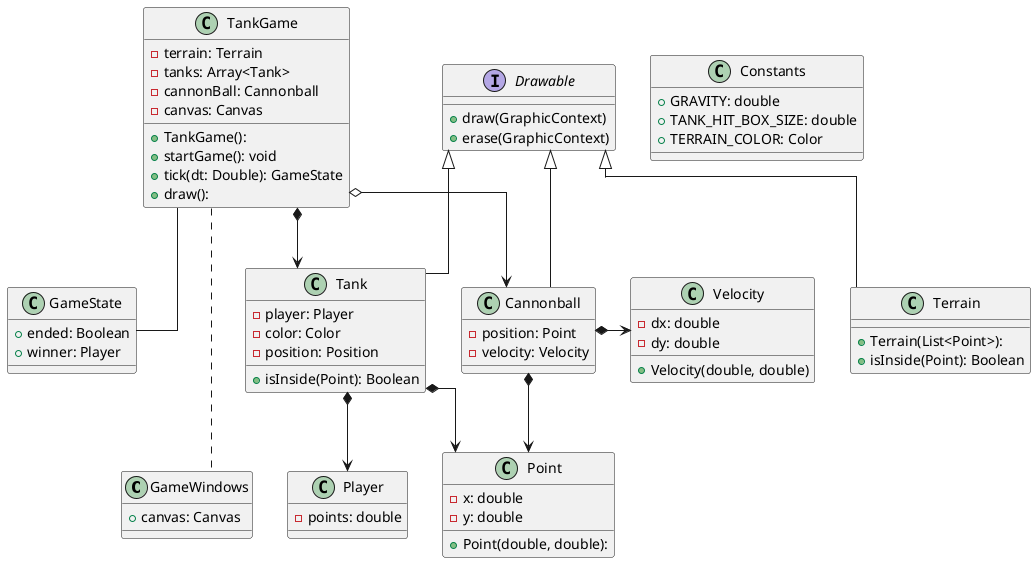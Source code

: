 @startuml

top to bottom direction
skinparam linetype ortho

' This is the javafx class
' Fco
class GameWindows {
    + canvas: Canvas
}

class GameState {
    + ended: Boolean
    + winner: Player
}

' Fco
class TankGame {
    - terrain: Terrain
    - tanks: Array<Tank>
    - cannonBall: Cannonball
    - canvas: Canvas

    + TankGame():
    + startGame(): void
    + tick(dt: Double): GameState
    + draw():
}

' Benja
class Point {
    - x: double
    - y: double
    + Point(double, double):
}

' Benja
class Velocity {
    - dx: double
    - dy: double

    + Velocity(double, double)
}

' Sofi
class Cannonball extends Drawable {
    - position: Point
    - velocity: Velocity
}

' Maca
interface Drawable {
    + draw(GraphicContext)
    + erase(GraphicContext)
}

' Maca
class Terrain extends Drawable {
    + Terrain(List<Point>):
    + isInside(Point): Boolean
}

' Sofi
class Tank extends Drawable {
    - player: Player
    - color: Color
    - position: Position

    + isInside(Point): Boolean
}

class Player {
    - points: double
}

' Todos
class Constants {
    + GRAVITY: double
    + TANK_HIT_BOX_SIZE: double
    + TERRAIN_COLOR: Color
}

TankGame ... GameWindows
TankGame -- GameState

TankGame *--> Tank
TankGame o--> Cannonball
Tank *--> Player
Tank *--> Point
Cannonball *-> Velocity
Cannonball *--> Point

@enduml